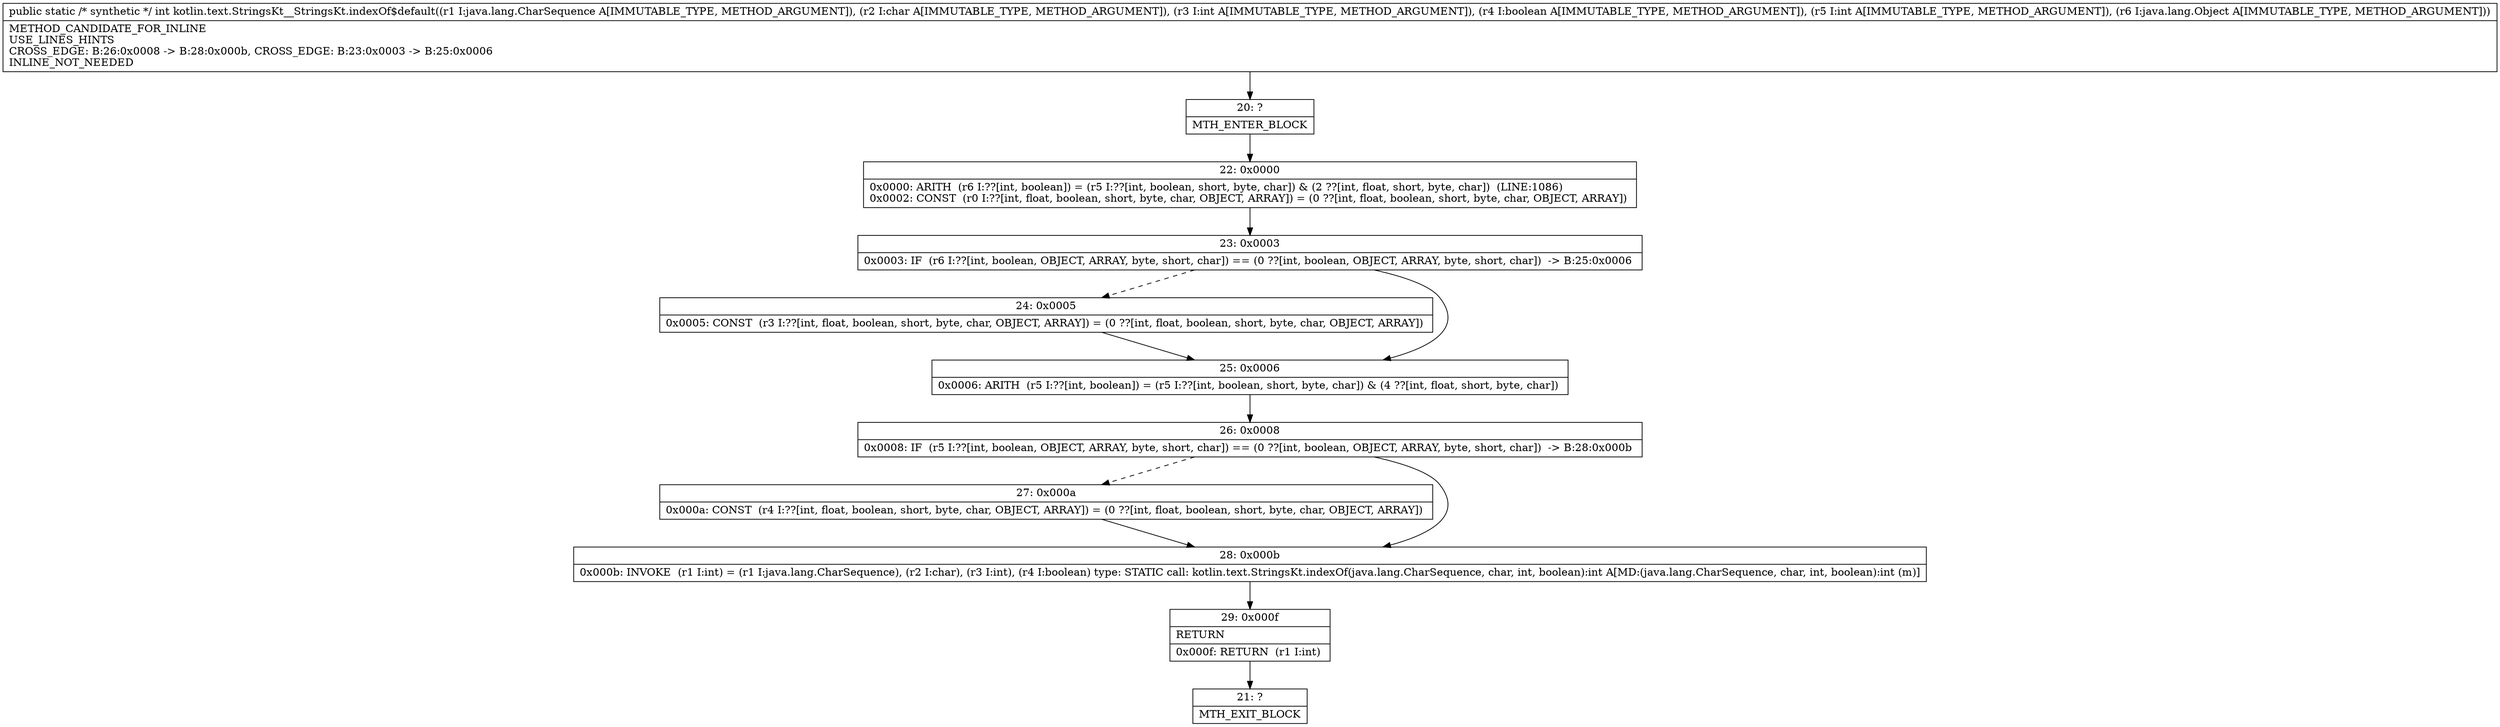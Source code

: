 digraph "CFG forkotlin.text.StringsKt__StringsKt.indexOf$default(Ljava\/lang\/CharSequence;CIZILjava\/lang\/Object;)I" {
Node_20 [shape=record,label="{20\:\ ?|MTH_ENTER_BLOCK\l}"];
Node_22 [shape=record,label="{22\:\ 0x0000|0x0000: ARITH  (r6 I:??[int, boolean]) = (r5 I:??[int, boolean, short, byte, char]) & (2 ??[int, float, short, byte, char])  (LINE:1086)\l0x0002: CONST  (r0 I:??[int, float, boolean, short, byte, char, OBJECT, ARRAY]) = (0 ??[int, float, boolean, short, byte, char, OBJECT, ARRAY]) \l}"];
Node_23 [shape=record,label="{23\:\ 0x0003|0x0003: IF  (r6 I:??[int, boolean, OBJECT, ARRAY, byte, short, char]) == (0 ??[int, boolean, OBJECT, ARRAY, byte, short, char])  \-\> B:25:0x0006 \l}"];
Node_24 [shape=record,label="{24\:\ 0x0005|0x0005: CONST  (r3 I:??[int, float, boolean, short, byte, char, OBJECT, ARRAY]) = (0 ??[int, float, boolean, short, byte, char, OBJECT, ARRAY]) \l}"];
Node_25 [shape=record,label="{25\:\ 0x0006|0x0006: ARITH  (r5 I:??[int, boolean]) = (r5 I:??[int, boolean, short, byte, char]) & (4 ??[int, float, short, byte, char]) \l}"];
Node_26 [shape=record,label="{26\:\ 0x0008|0x0008: IF  (r5 I:??[int, boolean, OBJECT, ARRAY, byte, short, char]) == (0 ??[int, boolean, OBJECT, ARRAY, byte, short, char])  \-\> B:28:0x000b \l}"];
Node_27 [shape=record,label="{27\:\ 0x000a|0x000a: CONST  (r4 I:??[int, float, boolean, short, byte, char, OBJECT, ARRAY]) = (0 ??[int, float, boolean, short, byte, char, OBJECT, ARRAY]) \l}"];
Node_28 [shape=record,label="{28\:\ 0x000b|0x000b: INVOKE  (r1 I:int) = (r1 I:java.lang.CharSequence), (r2 I:char), (r3 I:int), (r4 I:boolean) type: STATIC call: kotlin.text.StringsKt.indexOf(java.lang.CharSequence, char, int, boolean):int A[MD:(java.lang.CharSequence, char, int, boolean):int (m)]\l}"];
Node_29 [shape=record,label="{29\:\ 0x000f|RETURN\l|0x000f: RETURN  (r1 I:int) \l}"];
Node_21 [shape=record,label="{21\:\ ?|MTH_EXIT_BLOCK\l}"];
MethodNode[shape=record,label="{public static \/* synthetic *\/ int kotlin.text.StringsKt__StringsKt.indexOf$default((r1 I:java.lang.CharSequence A[IMMUTABLE_TYPE, METHOD_ARGUMENT]), (r2 I:char A[IMMUTABLE_TYPE, METHOD_ARGUMENT]), (r3 I:int A[IMMUTABLE_TYPE, METHOD_ARGUMENT]), (r4 I:boolean A[IMMUTABLE_TYPE, METHOD_ARGUMENT]), (r5 I:int A[IMMUTABLE_TYPE, METHOD_ARGUMENT]), (r6 I:java.lang.Object A[IMMUTABLE_TYPE, METHOD_ARGUMENT]))  | METHOD_CANDIDATE_FOR_INLINE\lUSE_LINES_HINTS\lCROSS_EDGE: B:26:0x0008 \-\> B:28:0x000b, CROSS_EDGE: B:23:0x0003 \-\> B:25:0x0006\lINLINE_NOT_NEEDED\l}"];
MethodNode -> Node_20;Node_20 -> Node_22;
Node_22 -> Node_23;
Node_23 -> Node_24[style=dashed];
Node_23 -> Node_25;
Node_24 -> Node_25;
Node_25 -> Node_26;
Node_26 -> Node_27[style=dashed];
Node_26 -> Node_28;
Node_27 -> Node_28;
Node_28 -> Node_29;
Node_29 -> Node_21;
}

